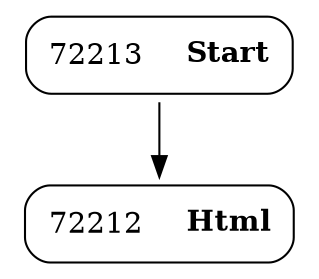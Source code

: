 digraph ast {
node [shape=none];
72213 [label=<<TABLE border='1' cellspacing='0' cellpadding='10' style='rounded' ><TR><TD border='0'>72213</TD><TD border='0'><B>Start</B></TD></TR></TABLE>>];
72213 -> 72212 [weight=2];
72212 [label=<<TABLE border='1' cellspacing='0' cellpadding='10' style='rounded' ><TR><TD border='0'>72212</TD><TD border='0'><B>Html</B></TD></TR></TABLE>>];
}
